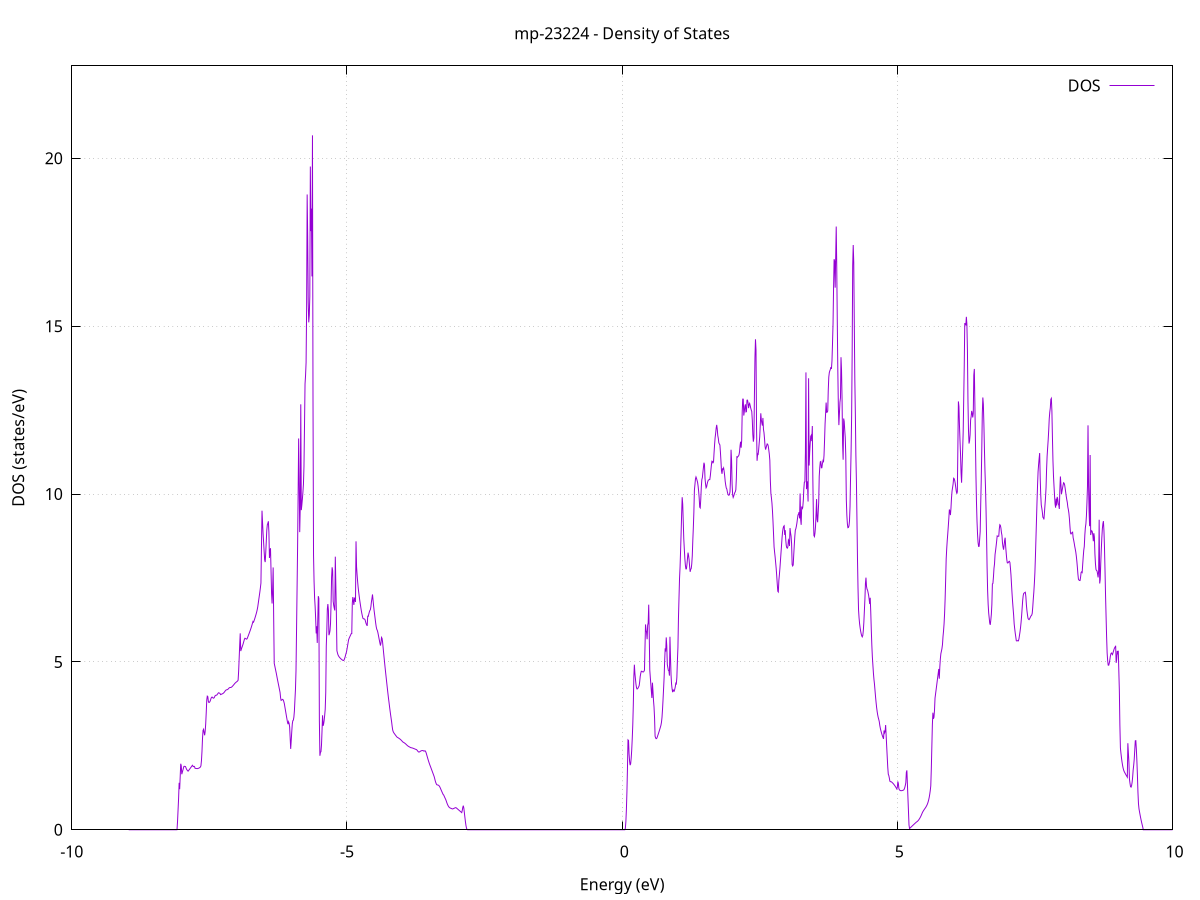 set title 'mp-23224 - Density of States'
set xlabel 'Energy (eV)'
set ylabel 'DOS (states/eV)'
set grid
set xrange [-10:10]
set yrange [0:22.754]
set xzeroaxis lt -1
set terminal png size 800,600
set output 'mp-23224_dos_gnuplot.png'
plot '-' using 1:2 with lines title 'DOS'
-8.966500 0.000000
-8.956800 0.000000
-8.947200 0.000000
-8.937500 0.000000
-8.927900 0.000000
-8.918200 0.000000
-8.908600 0.000000
-8.898900 0.000000
-8.889300 0.000000
-8.879600 0.000000
-8.870000 0.000000
-8.860300 0.000000
-8.850700 0.000000
-8.841000 0.000000
-8.831400 0.000000
-8.821700 0.000000
-8.812100 0.000000
-8.802400 0.000000
-8.792700 0.000000
-8.783100 0.000000
-8.773400 0.000000
-8.763800 0.000000
-8.754100 0.000000
-8.744500 0.000000
-8.734800 0.000000
-8.725200 0.000000
-8.715500 0.000000
-8.705900 0.000000
-8.696200 0.000000
-8.686600 0.000000
-8.676900 0.000000
-8.667300 0.000000
-8.657600 0.000000
-8.648000 0.000000
-8.638300 0.000000
-8.628700 0.000000
-8.619000 0.000000
-8.609400 0.000000
-8.599700 0.000000
-8.590100 0.000000
-8.580400 0.000000
-8.570800 0.000000
-8.561100 0.000000
-8.551500 0.000000
-8.541800 0.000000
-8.532100 0.000000
-8.522500 0.000000
-8.512800 0.000000
-8.503200 0.000000
-8.493500 0.000000
-8.483900 0.000000
-8.474200 0.000000
-8.464600 0.000000
-8.454900 0.000000
-8.445300 0.000000
-8.435600 0.000000
-8.426000 0.000000
-8.416300 0.000000
-8.406700 0.000000
-8.397000 0.000000
-8.387400 0.000000
-8.377700 0.000000
-8.368100 0.000000
-8.358400 0.000000
-8.348800 0.000000
-8.339100 0.000000
-8.329500 0.000000
-8.319800 0.000000
-8.310200 0.000000
-8.300500 0.000000
-8.290800 0.000000
-8.281200 0.000000
-8.271500 0.000000
-8.261900 0.000000
-8.252200 0.000000
-8.242600 0.000000
-8.232900 0.000000
-8.223300 0.000000
-8.213600 0.000000
-8.204000 0.000000
-8.194300 0.000000
-8.184700 0.000000
-8.175000 0.000000
-8.165400 0.000000
-8.155700 0.000000
-8.146100 0.000000
-8.136400 0.000000
-8.126800 0.000000
-8.117100 0.000000
-8.107500 0.000000
-8.097800 0.000000
-8.088200 0.002000
-8.078500 0.251400
-8.068900 0.597400
-8.059200 0.943500
-8.049500 1.398300
-8.039900 1.209300
-8.030200 1.587900
-8.020600 1.966700
-8.010900 1.908800
-8.001300 1.655000
-7.991600 1.714200
-7.982000 1.773400
-7.972300 1.832500
-7.962700 1.888000
-7.953000 1.891200
-7.943400 1.886300
-7.933700 1.881400
-7.924100 1.840600
-7.914400 1.802900
-7.904800 1.778800
-7.895100 1.754700
-7.885500 1.747000
-7.875800 1.768400
-7.866200 1.790100
-7.856500 1.811800
-7.846900 1.833600
-7.837200 1.855300
-7.827600 1.877000
-7.817900 1.898700
-7.808300 1.920400
-7.798600 1.893800
-7.788900 1.881000
-7.779300 1.890700
-7.769600 1.878600
-7.760000 1.830600
-7.750300 1.828300
-7.740700 1.825900
-7.731000 1.823600
-7.721400 1.821400
-7.711700 1.824900
-7.702100 1.829800
-7.692400 1.834600
-7.682800 1.843700
-7.673100 1.855800
-7.663500 1.867800
-7.653800 1.904300
-7.644200 2.055900
-7.634500 2.330900
-7.624900 2.720500
-7.615200 2.959900
-7.605600 2.993600
-7.595900 2.901700
-7.586300 2.814600
-7.576600 2.926400
-7.567000 3.150200
-7.557300 3.486900
-7.547600 3.865100
-7.538000 3.980500
-7.528300 3.965200
-7.518700 3.822100
-7.509000 3.790600
-7.499400 3.796500
-7.489700 3.819500
-7.480100 3.860100
-7.470400 3.911400
-7.460800 3.944200
-7.451100 3.953800
-7.441500 3.941600
-7.431800 3.923300
-7.422200 3.919900
-7.412500 3.934700
-7.402900 3.966600
-7.393200 3.999100
-7.383600 4.006000
-7.373900 4.008100
-7.364300 4.013900
-7.354600 4.036000
-7.345000 4.058100
-7.335300 4.080200
-7.325700 4.078200
-7.316000 4.069200
-7.306400 4.058200
-7.296700 4.025700
-7.287000 4.033000
-7.277400 4.040300
-7.267700 4.047500
-7.258100 4.054900
-7.248400 4.065800
-7.238800 4.079700
-7.229100 4.097200
-7.219500 4.119600
-7.209800 4.141800
-7.200200 4.158500
-7.190500 4.167600
-7.180900 4.171500
-7.171200 4.176700
-7.161600 4.187900
-7.151900 4.205300
-7.142300 4.223000
-7.132600 4.234200
-7.123000 4.238200
-7.113300 4.238400
-7.103700 4.242600
-7.094000 4.253000
-7.084400 4.269000
-7.074700 4.286200
-7.065100 4.304100
-7.055400 4.323200
-7.045700 4.342900
-7.036100 4.362500
-7.026400 4.377900
-7.016800 4.391700
-7.007100 4.404900
-6.997500 4.416600
-6.987800 4.432400
-6.978200 4.453200
-6.968500 4.719500
-6.958900 5.107400
-6.949200 5.496400
-6.939600 5.850900
-6.929900 5.323200
-6.920300 5.373000
-6.910600 5.421700
-6.901000 5.465700
-6.891300 5.513000
-6.881700 5.567000
-6.872000 5.623500
-6.862400 5.680000
-6.852700 5.705500
-6.843100 5.694200
-6.833400 5.685900
-6.823800 5.678200
-6.814100 5.691800
-6.804500 5.732900
-6.794800 5.774100
-6.785100 5.815500
-6.775500 5.858800
-6.765800 5.902300
-6.756200 5.945700
-6.746500 5.992400
-6.736900 6.039900
-6.727200 6.093400
-6.717600 6.148900
-6.707900 6.203400
-6.698300 6.183300
-6.688600 6.224900
-6.679000 6.271100
-6.669300 6.322000
-6.659700 6.374300
-6.650000 6.429400
-6.640400 6.486600
-6.630700 6.557000
-6.621100 6.641000
-6.611400 6.752500
-6.601800 6.864200
-6.592100 6.975900
-6.582500 7.087700
-6.572800 7.212200
-6.563200 7.350300
-6.553500 8.447400
-6.543800 9.504400
-6.534200 9.157000
-6.524500 8.831500
-6.514900 8.570400
-6.505200 8.299500
-6.495600 8.040800
-6.485900 7.973900
-6.476300 8.240400
-6.466600 8.577800
-6.457000 8.919400
-6.447300 9.086800
-6.437700 9.126700
-6.428000 9.188700
-6.418400 8.861900
-6.408700 8.096400
-6.399100 8.283600
-6.389400 8.386900
-6.379800 7.721800
-6.370100 7.041900
-6.360500 6.739000
-6.350800 7.174600
-6.341200 7.814000
-6.331500 6.291100
-6.321900 4.959800
-6.312200 4.883500
-6.302600 4.807200
-6.292900 4.731000
-6.283200 4.654700
-6.273600 4.568800
-6.263900 4.485700
-6.254300 4.406700
-6.244600 4.327700
-6.235000 4.248800
-6.225300 4.169800
-6.215700 4.090900
-6.206000 3.931900
-6.196400 3.854800
-6.186700 3.864800
-6.177100 3.874900
-6.167400 3.885000
-6.157800 3.865400
-6.148100 3.820300
-6.138500 3.759800
-6.128800 3.665800
-6.119200 3.571900
-6.109500 3.478000
-6.099900 3.384100
-6.090200 3.294500
-6.080600 3.205700
-6.070900 3.145600
-6.061300 3.216200
-6.051600 3.169500
-6.041900 3.068900
-6.032300 2.741100
-6.022600 2.409300
-6.013000 2.655900
-6.003300 2.919700
-5.993700 3.150900
-5.984000 3.248200
-5.974400 3.264700
-5.964700 3.353200
-5.955100 3.538000
-5.945400 3.869100
-5.935800 4.183900
-5.926100 4.737400
-5.916500 5.909800
-5.906800 7.162400
-5.897200 8.422200
-5.887500 9.983400
-5.877900 11.655600
-5.868200 10.396000
-5.858600 8.865900
-5.848900 9.628800
-5.839300 12.671500
-5.829600 9.521100
-5.820000 9.671900
-5.810300 9.847900
-5.800700 10.052500
-5.791000 10.290900
-5.781300 10.817600
-5.771700 12.010100
-5.762000 13.278200
-5.752400 13.535500
-5.742700 13.921100
-5.733100 15.546800
-5.723400 18.923100
-5.713800 17.694100
-5.704100 15.705700
-5.694500 15.113100
-5.684800 15.322100
-5.675200 15.886000
-5.665500 19.756600
-5.655900 17.832100
-5.646200 18.503000
-5.636600 16.482900
-5.626900 20.685700
-5.617300 12.845100
-5.607600 8.188100
-5.598000 7.405900
-5.588300 6.917500
-5.578700 6.658100
-5.569000 6.299000
-5.559400 5.848700
-5.549700 6.063700
-5.540000 5.566400
-5.530400 6.252900
-5.520700 6.958300
-5.511100 6.890000
-5.501400 3.250700
-5.491800 2.204700
-5.482100 2.306500
-5.472500 2.325100
-5.462800 2.528500
-5.453200 2.946400
-5.443500 3.410800
-5.433900 3.095600
-5.424200 3.150500
-5.414600 3.255800
-5.404900 3.411500
-5.395300 3.590100
-5.385600 4.088200
-5.376000 5.480700
-5.366300 5.939400
-5.356700 6.580600
-5.347000 6.722700
-5.337400 6.542400
-5.327700 5.796100
-5.318100 5.843400
-5.308400 5.927800
-5.298800 6.146400
-5.289100 6.724300
-5.279400 7.517600
-5.269800 7.818200
-5.260100 7.714700
-5.250500 6.803800
-5.240800 6.681600
-5.231200 6.603700
-5.221500 6.533600
-5.211900 8.135100
-5.202200 7.288800
-5.192600 6.473800
-5.182900 5.334000
-5.173300 5.270800
-5.163600 5.213600
-5.154000 5.181400
-5.144300 5.154800
-5.134700 5.134000
-5.125000 5.116600
-5.115400 5.100400
-5.105700 5.085500
-5.096100 5.071800
-5.086400 5.059400
-5.076800 5.048800
-5.067100 5.041500
-5.057500 5.046600
-5.047800 5.077900
-5.038100 5.123700
-5.028500 5.181900
-5.018800 5.242000
-5.009200 5.295800
-4.999500 5.380900
-4.989900 5.473100
-4.980200 5.565800
-4.970600 5.658900
-4.960900 5.704000
-4.951300 5.739200
-4.941600 5.774000
-4.932000 5.808300
-4.922300 5.842400
-4.912700 5.844100
-4.903000 6.753800
-4.893400 6.931600
-4.883700 6.808800
-4.874100 6.697800
-4.864400 6.915500
-4.854800 6.847400
-4.845100 6.786600
-4.835500 8.592000
-4.825800 7.831200
-4.816200 7.601100
-4.806500 7.397100
-4.796900 7.222800
-4.787200 7.081800
-4.777500 6.955000
-4.767900 6.835800
-4.758200 6.727100
-4.748600 6.623000
-4.738900 6.523100
-4.729300 6.438600
-4.719600 6.364600
-4.710000 6.299100
-4.700300 6.284000
-4.690700 6.284400
-4.681000 6.276300
-4.671400 6.256300
-4.661700 6.194500
-4.652100 6.139900
-4.642400 6.104900
-4.632800 6.073800
-4.623100 6.360700
-4.613500 6.355800
-4.603800 6.422800
-4.594200 6.485100
-4.584500 6.530000
-4.574900 6.557400
-4.565200 6.647000
-4.555600 6.788500
-4.545900 6.894100
-4.536200 7.009500
-4.526600 6.848800
-4.516900 6.683800
-4.507300 6.535100
-4.497600 6.414900
-4.488000 6.285200
-4.478300 6.156400
-4.468700 6.048300
-4.459000 5.974600
-4.449400 5.940900
-4.439700 5.885200
-4.430100 5.806200
-4.420400 5.722100
-4.410800 5.639300
-4.401100 5.560800
-4.391500 5.487200
-4.381800 5.568900
-4.372200 5.729400
-4.362500 5.700400
-4.352900 5.592200
-4.343200 5.425700
-4.333600 5.263000
-4.323900 5.103200
-4.314300 4.946000
-4.304600 4.791300
-4.295000 4.644800
-4.285300 4.498200
-4.275600 4.352600
-4.266000 4.209200
-4.256300 4.068300
-4.246700 3.932100
-4.237000 3.807600
-4.227400 3.679600
-4.217700 3.555400
-4.208100 3.436700
-4.198400 3.323700
-4.188800 3.216100
-4.179100 3.084000
-4.169500 2.972800
-4.159800 2.923000
-4.150200 2.891800
-4.140500 2.869000
-4.130900 2.846900
-4.121200 2.825300
-4.111600 2.804100
-4.101900 2.783200
-4.092300 2.763500
-4.082600 2.750800
-4.073000 2.743600
-4.063300 2.732400
-4.053700 2.722400
-4.044000 2.711100
-4.034300 2.698500
-4.024700 2.684600
-4.015000 2.669400
-4.005400 2.652900
-3.995700 2.635300
-3.986100 2.617700
-3.976400 2.606900
-3.966800 2.598100
-3.957100 2.588000
-3.947500 2.576400
-3.937800 2.563500
-3.928200 2.549100
-3.918500 2.533500
-3.908900 2.518200
-3.899200 2.504400
-3.889600 2.492300
-3.879900 2.481800
-3.870300 2.472900
-3.860600 2.464900
-3.851000 2.455400
-3.841300 2.446300
-3.831700 2.443600
-3.822000 2.440200
-3.812400 2.436000
-3.802700 2.430900
-3.793100 2.425000
-3.783400 2.418200
-3.773700 2.411800
-3.764100 2.405000
-3.754400 2.398600
-3.744800 2.392700
-3.735100 2.386800
-3.725500 2.368400
-3.715800 2.347200
-3.706200 2.327500
-3.696500 2.315100
-3.686900 2.316200
-3.677200 2.324800
-3.667600 2.337100
-3.657900 2.346800
-3.648300 2.353700
-3.638600 2.358100
-3.629000 2.359700
-3.619300 2.358500
-3.609700 2.352900
-3.600000 2.340100
-3.590400 2.350000
-3.580700 2.352300
-3.571100 2.333100
-3.561400 2.292200
-3.551800 2.237300
-3.542100 2.181900
-3.532400 2.126200
-3.522800 2.072900
-3.513100 2.022600
-3.503500 1.974900
-3.493800 1.930400
-3.484200 1.888700
-3.474500 1.846300
-3.464900 1.803800
-3.455200 1.761100
-3.445600 1.718300
-3.435900 1.675400
-3.426300 1.632300
-3.416600 1.589000
-3.407000 1.531700
-3.397300 1.465600
-3.387700 1.412000
-3.378000 1.371200
-3.368400 1.343000
-3.358700 1.336500
-3.349100 1.333600
-3.339400 1.328300
-3.329800 1.316400
-3.320100 1.296300
-3.310500 1.267900
-3.300800 1.231700
-3.291200 1.194100
-3.281500 1.157200
-3.271800 1.121100
-3.262200 1.085700
-3.252500 1.051100
-3.242900 1.036000
-3.233200 1.000000
-3.223600 0.964800
-3.213900 0.930300
-3.204300 0.896600
-3.194600 0.851400
-3.185000 0.803900
-3.175300 0.762800
-3.165700 0.727900
-3.156000 0.699200
-3.146400 0.676800
-3.136700 0.660700
-3.127100 0.650800
-3.117400 0.643900
-3.107800 0.636900
-3.098100 0.630000
-3.088500 0.623000
-3.078800 0.620500
-3.069200 0.627300
-3.059500 0.635100
-3.049900 0.642700
-3.040200 0.650100
-3.030500 0.657300
-3.020900 0.658500
-3.011200 0.648600
-3.001600 0.634900
-2.991900 0.621100
-2.982300 0.607300
-2.972600 0.593600
-2.963000 0.579800
-2.953300 0.566100
-2.943700 0.552300
-2.934000 0.538600
-2.924400 0.524800
-2.914700 0.511100
-2.905100 0.575900
-2.895400 0.669000
-2.885800 0.717600
-2.876100 0.640300
-2.866500 0.500000
-2.856800 0.364500
-2.847200 0.233800
-2.837500 0.123500
-2.827900 0.048100
-2.818200 0.007600
-2.808600 0.000000
-2.798900 0.000000
-2.789300 0.000000
-2.779600 0.000000
-2.769900 0.000000
-2.760300 0.000000
-2.750600 0.000000
-2.741000 0.000000
-2.731300 0.000000
-2.721700 0.000000
-2.712000 0.000000
-2.702400 0.000000
-2.692700 0.000000
-2.683100 0.000000
-2.673400 0.000000
-2.663800 0.000000
-2.654100 0.000000
-2.644500 0.000000
-2.634800 0.000000
-2.625200 0.000000
-2.615500 0.000000
-2.605900 0.000000
-2.596200 0.000000
-2.586600 0.000000
-2.576900 0.000000
-2.567300 0.000000
-2.557600 0.000000
-2.548000 0.000000
-2.538300 0.000000
-2.528600 0.000000
-2.519000 0.000000
-2.509300 0.000000
-2.499700 0.000000
-2.490000 0.000000
-2.480400 0.000000
-2.470700 0.000000
-2.461100 0.000000
-2.451400 0.000000
-2.441800 0.000000
-2.432100 0.000000
-2.422500 0.000000
-2.412800 0.000000
-2.403200 0.000000
-2.393500 0.000000
-2.383900 0.000000
-2.374200 0.000000
-2.364600 0.000000
-2.354900 0.000000
-2.345300 0.000000
-2.335600 0.000000
-2.326000 0.000000
-2.316300 0.000000
-2.306700 0.000000
-2.297000 0.000000
-2.287400 0.000000
-2.277700 0.000000
-2.268000 0.000000
-2.258400 0.000000
-2.248700 0.000000
-2.239100 0.000000
-2.229400 0.000000
-2.219800 0.000000
-2.210100 0.000000
-2.200500 0.000000
-2.190800 0.000000
-2.181200 0.000000
-2.171500 0.000000
-2.161900 0.000000
-2.152200 0.000000
-2.142600 0.000000
-2.132900 0.000000
-2.123300 0.000000
-2.113600 0.000000
-2.104000 0.000000
-2.094300 0.000000
-2.084700 0.000000
-2.075000 0.000000
-2.065400 0.000000
-2.055700 0.000000
-2.046100 0.000000
-2.036400 0.000000
-2.026700 0.000000
-2.017100 0.000000
-2.007400 0.000000
-1.997800 0.000000
-1.988100 0.000000
-1.978500 0.000000
-1.968800 0.000000
-1.959200 0.000000
-1.949500 0.000000
-1.939900 0.000000
-1.930200 0.000000
-1.920600 0.000000
-1.910900 0.000000
-1.901300 0.000000
-1.891600 0.000000
-1.882000 0.000000
-1.872300 0.000000
-1.862700 0.000000
-1.853000 0.000000
-1.843400 0.000000
-1.833700 0.000000
-1.824100 0.000000
-1.814400 0.000000
-1.804800 0.000000
-1.795100 0.000000
-1.785500 0.000000
-1.775800 0.000000
-1.766100 0.000000
-1.756500 0.000000
-1.746800 0.000000
-1.737200 0.000000
-1.727500 0.000000
-1.717900 0.000000
-1.708200 0.000000
-1.698600 0.000000
-1.688900 0.000000
-1.679300 0.000000
-1.669600 0.000000
-1.660000 0.000000
-1.650300 0.000000
-1.640700 0.000000
-1.631000 0.000000
-1.621400 0.000000
-1.611700 0.000000
-1.602100 0.000000
-1.592400 0.000000
-1.582800 0.000000
-1.573100 0.000000
-1.563500 0.000000
-1.553800 0.000000
-1.544200 0.000000
-1.534500 0.000000
-1.524800 0.000000
-1.515200 0.000000
-1.505500 0.000000
-1.495900 0.000000
-1.486200 0.000000
-1.476600 0.000000
-1.466900 0.000000
-1.457300 0.000000
-1.447600 0.000000
-1.438000 0.000000
-1.428300 0.000000
-1.418700 0.000000
-1.409000 0.000000
-1.399400 0.000000
-1.389700 0.000000
-1.380100 0.000000
-1.370400 0.000000
-1.360800 0.000000
-1.351100 0.000000
-1.341500 0.000000
-1.331800 0.000000
-1.322200 0.000000
-1.312500 0.000000
-1.302900 0.000000
-1.293200 0.000000
-1.283500 0.000000
-1.273900 0.000000
-1.264200 0.000000
-1.254600 0.000000
-1.244900 0.000000
-1.235300 0.000000
-1.225600 0.000000
-1.216000 0.000000
-1.206300 0.000000
-1.196700 0.000000
-1.187000 0.000000
-1.177400 0.000000
-1.167700 0.000000
-1.158100 0.000000
-1.148400 0.000000
-1.138800 0.000000
-1.129100 0.000000
-1.119500 0.000000
-1.109800 0.000000
-1.100200 0.000000
-1.090500 0.000000
-1.080900 0.000000
-1.071200 0.000000
-1.061600 0.000000
-1.051900 0.000000
-1.042300 0.000000
-1.032600 0.000000
-1.022900 0.000000
-1.013300 0.000000
-1.003600 0.000000
-0.994000 0.000000
-0.984300 0.000000
-0.974700 0.000000
-0.965000 0.000000
-0.955400 0.000000
-0.945700 0.000000
-0.936100 0.000000
-0.926400 0.000000
-0.916800 0.000000
-0.907100 0.000000
-0.897500 0.000000
-0.887800 0.000000
-0.878200 0.000000
-0.868500 0.000000
-0.858900 0.000000
-0.849200 0.000000
-0.839600 0.000000
-0.829900 0.000000
-0.820300 0.000000
-0.810600 0.000000
-0.801000 0.000000
-0.791300 0.000000
-0.781600 0.000000
-0.772000 0.000000
-0.762300 0.000000
-0.752700 0.000000
-0.743000 0.000000
-0.733400 0.000000
-0.723700 0.000000
-0.714100 0.000000
-0.704400 0.000000
-0.694800 0.000000
-0.685100 0.000000
-0.675500 0.000000
-0.665800 0.000000
-0.656200 0.000000
-0.646500 0.000000
-0.636900 0.000000
-0.627200 0.000000
-0.617600 0.000000
-0.607900 0.000000
-0.598300 0.000000
-0.588600 0.000000
-0.579000 0.000000
-0.569300 0.000000
-0.559700 0.000000
-0.550000 0.000000
-0.540400 0.000000
-0.530700 0.000000
-0.521000 0.000000
-0.511400 0.000000
-0.501700 0.000000
-0.492100 0.000000
-0.482400 0.000000
-0.472800 0.000000
-0.463100 0.000000
-0.453500 0.000000
-0.443800 0.000000
-0.434200 0.000000
-0.424500 0.000000
-0.414900 0.000000
-0.405200 0.000000
-0.395600 0.000000
-0.385900 0.000000
-0.376300 0.000000
-0.366600 0.000000
-0.357000 0.000000
-0.347300 0.000000
-0.337700 0.000000
-0.328000 0.000000
-0.318400 0.000000
-0.308700 0.000000
-0.299100 0.000000
-0.289400 0.000000
-0.279700 0.000000
-0.270100 0.000000
-0.260400 0.000000
-0.250800 0.000000
-0.241100 0.000000
-0.231500 0.000000
-0.221800 0.000000
-0.212200 0.000000
-0.202500 0.000000
-0.192900 0.000000
-0.183200 0.000000
-0.173600 0.000000
-0.163900 0.000000
-0.154300 0.000000
-0.144600 0.000000
-0.135000 0.000000
-0.125300 0.000000
-0.115700 0.000000
-0.106000 0.000000
-0.096400 0.000000
-0.086700 0.000000
-0.077100 0.000000
-0.067400 0.000000
-0.057800 0.000000
-0.048100 0.000000
-0.038500 0.000000
-0.028800 0.000000
-0.019100 0.000000
-0.009500 0.000000
0.000200 0.000000
0.009800 0.000000
0.019500 0.000000
0.029100 0.000000
0.038800 0.000000
0.048400 0.000000
0.058100 0.042700
0.067700 0.242700
0.077400 0.606300
0.087000 1.133800
0.096700 1.834100
0.106300 2.676600
0.116000 2.659600
0.125600 2.261400
0.135300 2.042000
0.144900 1.925200
0.154600 1.964500
0.164200 2.129000
0.173900 2.377900
0.183500 2.710100
0.193200 3.125600
0.202800 3.716800
0.212500 4.553300
0.222200 4.917800
0.231800 4.661300
0.241500 4.495400
0.251100 4.337500
0.260800 4.230100
0.270400 4.194200
0.280100 4.198500
0.289700 4.226000
0.299400 4.257300
0.309000 4.291400
0.318700 4.409500
0.328300 4.565900
0.338000 4.656100
0.347600 4.722100
0.357300 4.720400
0.366900 4.711100
0.376600 4.700000
0.386200 4.699900
0.395900 4.718600
0.405500 4.753000
0.415200 5.451900
0.424800 6.116900
0.434500 5.945000
0.444100 5.877300
0.453800 5.675500
0.463400 6.089600
0.473100 6.164000
0.482800 6.705700
0.492400 5.841100
0.502100 4.759400
0.511700 4.541800
0.521400 4.330200
0.531000 4.124700
0.540700 3.925300
0.550300 4.382000
0.560000 4.137400
0.569600 3.852500
0.579300 3.655500
0.588900 3.336700
0.598600 2.788100
0.608200 2.736000
0.617900 2.712800
0.627500 2.720000
0.637200 2.756900
0.646800 2.804000
0.656500 2.851800
0.666100 2.900700
0.675800 2.951200
0.685400 3.003300
0.695100 3.057100
0.704700 3.112100
0.714400 3.200900
0.724100 3.347500
0.733700 3.586100
0.743400 3.884700
0.753000 4.206700
0.762700 4.540900
0.772300 5.019500
0.782000 5.403300
0.791600 5.307800
0.801300 5.730000
0.810900 5.473800
0.820600 4.922100
0.830200 4.833900
0.839900 4.747800
0.849500 4.743100
0.859200 4.591400
0.868800 5.749500
0.878500 5.145300
0.888100 4.621200
0.897800 4.340200
0.907400 4.199000
0.917100 4.098400
0.926700 4.177600
0.936400 4.131700
0.946000 4.126800
0.955700 4.185200
0.965300 4.256300
0.975000 4.365000
0.984700 4.347400
0.994300 4.542700
1.004000 5.027700
1.013600 5.430500
1.023300 6.308500
1.032900 6.898000
1.042600 7.478400
1.052200 7.818900
1.061900 8.311100
1.071500 8.840400
1.081200 9.416200
1.090800 9.905200
1.100500 9.699400
1.110100 9.200900
1.119800 8.671400
1.129400 8.367600
1.139100 8.085800
1.148700 7.882600
1.158400 7.770900
1.168000 7.771700
1.177700 7.908800
1.187300 8.084800
1.197000 8.255200
1.206600 8.170500
1.216300 8.050000
1.226000 7.843900
1.235600 7.683500
1.245300 7.756500
1.254900 7.779700
1.264600 7.913600
1.274200 8.159000
1.283900 8.615800
1.293500 8.997100
1.303200 9.458300
1.312800 10.113500
1.322500 10.279400
1.332100 10.448300
1.341800 10.509200
1.351400 10.466900
1.361100 10.407100
1.370700 10.350100
1.380400 10.234900
1.390000 10.083900
1.399700 9.887500
1.409300 9.610900
1.419000 9.588400
1.428600 9.845800
1.438300 10.205900
1.447900 10.429200
1.457600 10.487900
1.467200 10.647800
1.476900 10.789400
1.486600 10.933700
1.496200 10.872700
1.505900 10.459200
1.515500 10.301900
1.525200 10.186600
1.534800 10.216000
1.544500 10.298500
1.554100 10.362800
1.563800 10.408000
1.573400 10.422500
1.583100 10.432300
1.592700 10.432200
1.602400 10.545200
1.612000 10.705500
1.621700 10.864200
1.631300 10.979700
1.641000 10.969100
1.650600 10.930900
1.660300 10.955400
1.669900 11.226800
1.679600 11.470600
1.689200 11.676900
1.698900 11.806000
1.708500 11.963300
1.718200 12.060600
1.727900 11.937700
1.737500 11.746100
1.747200 11.658600
1.756800 11.528200
1.766500 11.490400
1.776100 11.464500
1.785800 11.244900
1.795400 10.981000
1.805100 10.693900
1.814700 10.602400
1.824400 10.750300
1.834000 10.739600
1.843700 10.778400
1.853300 10.675900
1.863000 10.546900
1.872600 10.375500
1.882300 10.265800
1.891900 10.180900
1.901600 10.152800
1.911200 10.067400
1.920900 10.003300
1.930500 9.968900
1.940200 9.964500
1.949800 9.988900
1.959500 10.065800
1.969100 10.445500
1.978800 11.319400
1.988500 10.994800
1.998100 10.288300
2.007800 9.976900
2.017400 9.899800
2.027100 9.939000
2.036700 9.992900
2.046400 10.041300
2.056000 10.069200
2.065700 10.126700
2.075300 10.470800
2.085000 11.107200
2.094600 11.095800
2.104300 11.124100
2.113900 11.130900
2.123600 11.170100
2.133200 11.260100
2.142900 11.445300
2.152500 11.559000
2.162200 11.381600
2.171800 11.589700
2.181500 12.435600
2.191100 12.828200
2.200800 12.827200
2.210400 12.339000
2.220100 12.458700
2.229800 12.610500
2.239400 12.672200
2.249100 12.445700
2.258700 12.452600
2.268400 12.795400
2.278000 12.798100
2.287700 12.719100
2.297300 12.558300
2.307000 12.670600
2.316600 12.701900
2.326300 12.638100
2.335900 12.565300
2.345600 12.503600
2.355200 12.461100
2.364900 12.200300
2.374500 11.770300
2.384200 11.560500
2.393800 11.672400
2.403500 12.931800
2.413100 14.064700
2.422800 14.610600
2.432400 14.284400
2.442100 11.956400
2.451700 10.990900
2.461400 11.197200
2.471000 11.182900
2.480700 11.326700
2.490400 11.525500
2.500000 11.708100
2.509700 12.059200
2.519300 12.405900
2.529000 12.207700
2.538600 12.113800
2.548300 12.039300
2.557900 12.266000
2.567600 11.928800
2.577200 11.830000
2.586900 11.647800
2.596500 11.424300
2.606200 11.324300
2.615800 11.379900
2.625500 11.444100
2.635100 11.494000
2.644800 11.481000
2.654400 11.432700
2.664100 11.319000
2.673700 11.193900
2.683400 11.004400
2.693000 10.391400
2.702700 10.017700
2.712300 9.890100
2.722000 9.728900
2.731700 9.492300
2.741300 9.173400
2.751000 8.800900
2.760600 8.425500
2.770300 8.268400
2.779900 8.122300
2.789600 7.949800
2.799200 7.779400
2.808900 7.560400
2.818500 7.321600
2.828200 7.104200
2.837800 7.083900
2.847500 7.424300
2.857100 7.596200
2.866800 7.791600
2.876400 8.013000
2.886100 8.243600
2.895700 8.463700
2.905400 8.694000
2.915000 8.872700
2.924700 8.980700
2.934300 9.036500
2.944000 9.055100
2.953600 8.783800
2.963300 8.925000
2.972900 8.633600
2.982600 8.461100
2.992300 8.399600
3.001900 8.388400
3.011600 8.429600
3.021200 8.636100
3.030900 8.606200
3.040500 8.454100
3.050200 8.986800
3.059800 8.845200
3.069500 8.745600
3.079100 8.516400
3.088800 7.900900
3.098400 7.858800
3.108100 7.887300
3.117700 8.188800
3.127400 8.471200
3.137000 8.727600
3.146700 8.923600
3.156300 8.967300
3.166000 9.042400
3.175600 9.137200
3.185300 9.263100
3.194900 9.376500
3.204600 9.399700
3.214200 9.461500
3.223900 9.274400
3.233600 10.017800
3.243200 9.247700
3.252900 9.083600
3.262500 9.627900
3.272200 9.547100
3.281800 9.604100
3.291500 9.801600
3.301100 10.150400
3.310800 10.354500
3.320400 10.363600
3.330100 11.223600
3.339700 13.622800
3.349400 10.146100
3.359000 10.381000
3.368700 10.277900
3.378300 9.776800
3.388000 13.448100
3.397600 10.850100
3.407300 11.239500
3.416900 11.507600
3.426600 11.720800
3.436200 11.750900
3.445900 11.576500
3.455500 12.026600
3.465200 10.435200
3.474800 9.312900
3.484500 8.764900
3.494200 8.733500
3.503800 8.840800
3.513500 9.039100
3.523100 9.393300
3.532800 9.850400
3.542400 9.243400
3.552100 9.160400
3.561700 9.435700
3.571400 9.748100
3.581000 10.526200
3.590700 10.791300
3.600300 10.959700
3.610000 10.970900
3.619600 10.781700
3.629300 10.783300
3.638900 10.906200
3.648600 10.987100
3.658200 10.946200
3.667900 11.146200
3.677500 11.578500
3.687200 12.089400
3.696800 12.394600
3.706500 12.725400
3.716100 12.434800
3.725800 12.438800
3.735500 12.472900
3.745100 13.090700
3.754800 13.486800
3.764400 13.619800
3.774100 13.672600
3.783700 13.714000
3.793400 13.781500
3.803000 13.728200
3.812700 13.967100
3.822300 14.477900
3.832000 15.077900
3.841600 16.137900
3.851300 16.995400
3.860900 16.933400
3.870600 16.148400
3.880200 17.063000
3.889900 17.967500
3.899500 16.761000
3.909200 15.127100
3.918800 13.690400
3.928500 12.605100
3.938100 12.052800
3.947800 12.401500
3.957400 12.735000
3.967100 12.865000
3.976700 14.075900
3.986400 13.681100
3.996100 12.810300
4.005700 11.492900
4.015400 11.022400
4.025000 12.250200
4.034700 12.167100
4.044300 11.912200
4.054000 11.682400
4.063600 11.130500
4.073300 9.830900
4.082900 9.371000
4.092600 9.113500
4.102200 8.997600
4.111900 9.005000
4.121500 9.053200
4.131200 9.203800
4.140800 9.630800
4.150500 10.509400
4.160100 11.283300
4.169800 12.337000
4.179400 14.166200
4.189100 16.811600
4.198700 17.417400
4.208400 16.901400
4.218000 15.114600
4.227700 13.417700
4.237400 12.391700
4.247000 11.163800
4.256700 10.379300
4.266300 9.270300
4.276000 8.085000
4.285600 7.212000
4.295300 6.554300
4.304900 6.309300
4.314600 6.135700
4.324200 6.015300
4.333900 5.915700
4.343500 5.835900
4.353200 5.775800
4.362800 5.746500
4.372500 5.788300
4.382100 5.931100
4.391800 6.175900
4.401400 6.522400
4.411100 6.871900
4.420700 7.334600
4.430400 7.510100
4.440000 7.250200
4.449700 7.166300
4.459300 7.137500
4.469000 7.064400
4.478600 6.984400
4.488300 6.866000
4.498000 6.723900
4.507600 6.910600
4.517300 6.489600
4.526900 5.963800
4.536600 5.506100
4.546200 5.155400
4.555900 4.909700
4.565500 4.669900
4.575200 4.482700
4.584800 4.339600
4.594500 4.151800
4.604100 3.965500
4.613800 3.796300
4.623400 3.648500
4.633100 3.526500
4.642700 3.426800
4.652400 3.348100
4.662000 3.290500
4.671700 3.224700
4.681300 3.110600
4.691000 3.024900
4.700600 2.958300
4.710300 2.897800
4.719900 2.843500
4.729600 2.795300
4.739300 2.751400
4.748900 2.707800
4.758600 2.956900
4.768200 2.886200
4.777900 2.926600
4.787500 3.119300
4.797200 2.801600
4.806800 2.486600
4.816500 2.174200
4.826100 1.864500
4.835800 1.655100
4.845400 1.615900
4.855100 1.538400
4.864700 1.447800
4.874400 1.431800
4.884000 1.433100
4.893700 1.425900
4.903300 1.412400
4.913000 1.397200
4.922600 1.380300
4.932300 1.361900
4.941900 1.341800
4.951600 1.320100
4.961200 1.296800
4.970900 1.271900
4.980500 1.245400
4.990200 1.217500
4.999900 1.262000
5.009500 1.438000
5.019200 1.374600
5.028800 1.221200
5.038500 1.188900
5.048100 1.175200
5.057800 1.166900
5.067400 1.163800
5.077100 1.165300
5.086700 1.168400
5.096400 1.172600
5.106000 1.178100
5.115700 1.186500
5.125300 1.211000
5.135000 1.254700
5.144600 1.317800
5.154300 1.400000
5.163900 1.708600
5.173600 1.769200
5.183200 1.364500
5.192900 0.959100
5.202500 0.552700
5.212200 0.145600
5.221800 0.037400
5.231500 0.052000
5.241200 0.067300
5.250800 0.082600
5.260500 0.097800
5.270100 0.112900
5.279800 0.127900
5.289400 0.142900
5.299100 0.157700
5.308700 0.172500
5.318400 0.187200
5.328000 0.201800
5.337700 0.216300
5.347300 0.230100
5.357000 0.240400
5.366600 0.253700
5.376300 0.269900
5.385900 0.288900
5.395600 0.310900
5.405200 0.335800
5.414900 0.363600
5.424500 0.394200
5.434200 0.427800
5.443800 0.464300
5.453500 0.503700
5.463100 0.535500
5.472800 0.561900
5.482500 0.587000
5.492100 0.610800
5.501800 0.633300
5.511400 0.656000
5.521100 0.681600
5.530700 0.710300
5.540400 0.742000
5.550000 0.780600
5.559700 0.829500
5.569300 0.888600
5.579000 0.961700
5.588600 1.053400
5.598300 1.164700
5.607900 1.308800
5.617600 1.814700
5.627200 2.469000
5.636900 3.133100
5.646500 3.487000
5.656200 3.304200
5.665800 3.352100
5.675500 3.558500
5.685100 3.921300
5.694800 4.043300
5.704400 4.166300
5.714100 4.290100
5.723700 4.416200
5.733400 4.541000
5.743100 4.664000
5.752700 4.789500
5.762400 4.499600
5.772000 4.842300
5.781700 5.091600
5.791300 5.245300
5.801000 5.317300
5.810600 5.394100
5.820300 5.513800
5.829900 5.752100
5.839600 5.917400
5.849200 6.130200
5.858900 6.440800
5.868500 6.869000
5.878200 7.440600
5.887800 8.065800
5.897500 8.375900
5.907100 8.617500
5.916800 8.821600
5.926400 9.046300
5.936100 9.279100
5.945700 9.539300
5.955400 9.487800
5.965000 9.373800
5.974700 9.579500
5.984400 9.881700
5.994000 10.085200
6.003700 10.190000
6.013300 10.295600
6.023000 10.471800
6.032600 10.458300
6.042300 10.405900
6.051900 10.322400
6.061600 10.200400
6.071200 10.085900
6.080900 10.009800
6.090500 10.065200
6.100200 11.396900
6.109800 12.759100
6.119500 12.607600
6.129100 12.043500
6.138800 11.597600
6.148400 11.189800
6.158100 10.633500
6.167700 10.337100
6.177400 10.848900
6.187000 11.300200
6.196700 11.840900
6.206300 12.829600
6.216000 13.810200
6.225600 15.092000
6.235300 15.049600
6.245000 15.037000
6.254600 15.278100
6.264300 15.050300
6.273900 14.282000
6.283600 12.775600
6.293200 11.896000
6.302900 11.504700
6.312500 11.580700
6.322200 11.763900
6.331800 12.206400
6.341500 12.310600
6.351100 12.476400
6.360800 12.408800
6.370400 12.281400
6.380100 12.404300
6.389700 13.539800
6.399400 13.726800
6.409000 12.703900
6.418700 11.645800
6.428300 10.581000
6.438000 9.774100
6.447600 9.204100
6.457300 8.818700
6.466900 8.561700
6.476600 8.440800
6.486300 8.443100
6.495900 8.648900
6.505600 8.879700
6.515200 9.695300
6.524900 10.404400
6.534500 11.321400
6.544200 12.396400
6.553800 12.876600
6.563500 12.674900
6.573100 12.075300
6.582800 11.335700
6.592400 10.700800
6.602100 10.201600
6.611700 9.554400
6.621400 8.750200
6.631000 7.828100
6.640700 7.124400
6.650300 6.717700
6.660000 6.459600
6.669600 6.307700
6.679300 6.155600
6.688900 6.104100
6.698600 6.247400
6.708200 6.412800
6.717900 6.711000
6.727500 7.322900
6.737200 7.339200
6.746900 7.538200
6.756500 7.787800
6.766200 7.922100
6.775800 8.199600
6.785500 8.318700
6.795100 8.452100
6.804800 8.595100
6.814400 8.752200
6.824100 8.741000
6.833700 8.743900
6.843400 8.744000
6.853000 8.961700
6.862700 9.086400
6.872300 9.067900
6.882000 8.990200
6.891600 8.854500
6.901300 8.769000
6.910900 8.542300
6.920600 8.426900
6.930200 8.343100
6.939900 8.460600
6.949500 8.617900
6.959200 8.699900
6.968800 8.434300
6.978500 8.239900
6.988200 8.057700
6.997800 7.954600
7.007500 7.945700
7.017100 7.962700
7.026800 7.989400
7.036400 7.997400
7.046100 7.960200
7.055700 7.789400
7.065400 7.583100
7.075000 7.299400
7.084700 7.029400
7.094300 6.794900
7.104000 6.586000
7.113600 6.390800
7.123300 6.131500
7.132900 5.989300
7.142600 5.857000
7.152200 5.748400
7.161900 5.633300
7.171500 5.623100
7.181200 5.627300
7.190800 5.638200
7.200500 5.628700
7.210100 5.689100
7.219800 5.793200
7.229400 5.897500
7.239100 6.026800
7.248800 6.181800
7.258400 6.373700
7.268100 6.604400
7.277700 6.831900
7.287400 6.977400
7.297000 7.042300
7.306700 7.052900
7.316300 7.067300
7.326000 7.075800
7.335600 6.947100
7.345300 6.700500
7.354900 6.531200
7.364600 6.406300
7.374200 6.299500
7.383900 6.272200
7.393500 6.259000
7.403200 6.282400
7.412800 6.315500
7.422500 6.351300
7.432100 6.377100
7.441800 6.393100
7.451400 6.447300
7.461100 6.638500
7.470700 6.875800
7.480400 7.081200
7.490100 7.341100
7.499700 7.658700
7.509400 8.145700
7.519000 8.680200
7.528700 9.232700
7.538300 9.775400
7.548000 10.262900
7.557600 10.665600
7.567300 10.881600
7.576900 11.066200
7.586600 11.221300
7.596200 10.480800
7.605900 9.972100
7.615500 9.673200
7.625200 9.578800
7.634800 9.468700
7.644500 9.310300
7.654100 9.290400
7.663800 9.244100
7.673400 9.450000
7.683100 9.674900
7.692700 9.894000
7.702400 10.192700
7.712000 10.733000
7.721700 11.126400
7.731300 11.372700
7.741000 11.609300
7.750700 11.896700
7.760300 12.240500
7.770000 12.436700
7.779600 12.564100
7.789300 12.822200
7.798900 12.850200
7.808600 12.481500
7.818200 11.700000
7.827900 10.995500
7.837500 10.539300
7.847200 10.232400
7.856800 9.950300
7.866500 9.700500
7.876100 9.593900
7.885800 9.863800
7.895400 9.659000
7.905100 9.915200
7.914700 9.853400
7.924400 9.715300
7.934000 9.669900
7.943700 9.556400
7.953300 10.136400
7.963000 10.523100
7.972600 10.291900
7.982300 10.002700
7.992000 10.085500
8.001600 10.174600
8.011300 10.262700
8.020900 10.336900
8.030600 10.323300
8.040200 10.273300
8.049900 10.167800
8.059500 10.052100
8.069200 9.933400
8.078800 9.835100
8.088500 9.751500
8.098100 9.614800
8.107800 9.536900
8.117400 9.429900
8.127100 9.263400
8.136700 9.033700
8.146400 8.838200
8.156000 8.811800
8.165700 8.835400
8.175300 8.854300
8.185000 8.865100
8.194600 8.699400
8.204300 8.625700
8.213900 8.540000
8.223600 8.441400
8.233200 8.359000
8.242900 8.270500
8.252600 8.147800
8.262200 7.997300
8.271900 7.811500
8.281500 7.609500
8.291200 7.461400
8.300800 7.437500
8.310500 7.425200
8.320100 7.423700
8.329800 7.522500
8.339400 7.664200
8.349100 7.684400
8.358700 7.664700
8.368400 7.906900
8.378000 8.130700
8.387700 8.327300
8.397300 8.441000
8.407000 8.776900
8.416600 8.998400
8.426300 9.110800
8.435900 9.346700
8.445600 9.743400
8.455200 10.230800
8.464900 12.046600
8.474500 10.261500
8.484200 9.485200
8.493900 9.042500
8.503500 11.163000
8.513200 8.779600
8.522800 8.873800
8.532500 8.907000
8.542100 8.879700
8.551800 8.775900
8.561400 8.595700
8.571100 8.833800
8.580700 8.718100
8.590400 8.220100
8.600000 7.927000
8.609700 7.754600
8.619300 7.720100
8.629000 7.710200
8.638600 7.620300
8.648300 7.516500
8.657900 7.710300
8.667600 9.234300
8.677200 7.336400
8.686900 7.458600
8.696500 7.936800
8.706200 8.344000
8.715800 8.696200
8.725500 8.967600
8.735100 9.115400
8.744800 9.193800
8.754500 8.903500
8.764100 8.412900
8.773800 7.726800
8.783400 6.986400
8.793100 6.357700
8.802700 5.750600
8.812400 5.267000
8.822000 5.032700
8.831700 4.904700
8.841300 4.901500
8.851000 4.963700
8.860600 5.051200
8.870300 5.164800
8.879900 5.240000
8.889600 5.265000
8.899200 5.242000
8.908900 5.217000
8.918500 5.268700
8.928200 5.324100
8.937800 5.375400
8.947500 5.419100
8.957100 5.441000
8.966800 5.481400
8.976400 4.971900
8.986100 5.072500
8.995800 5.328000
9.005400 5.224100
9.015100 5.333000
9.024700 4.733400
9.034400 4.141600
9.044000 3.116800
9.053700 2.436000
9.063300 2.279300
9.073000 2.141700
9.082600 2.023100
9.092300 1.923600
9.101900 1.843000
9.111600 1.781500
9.121200 1.739000
9.130900 1.708100
9.140500 1.678100
9.150200 1.648900
9.159800 1.620600
9.169500 1.593100
9.179100 1.566500
9.188800 2.578500
9.198400 2.287800
9.208100 2.017600
9.217700 1.510700
9.227400 1.386900
9.237000 1.287600
9.246700 1.270700
9.256400 1.311700
9.266000 1.410400
9.275700 1.567000
9.285300 1.781400
9.295000 1.922000
9.304600 2.102000
9.314300 2.372900
9.323900 2.650300
9.333600 2.654300
9.343200 2.396500
9.352900 2.054700
9.362500 1.629100
9.372200 1.120600
9.381800 0.777500
9.391500 0.623600
9.401100 0.531900
9.410800 0.445100
9.420400 0.363200
9.430100 0.286200
9.439700 0.214000
9.449400 0.146700
9.459000 0.084300
9.468700 0.000000
9.478300 0.000000
9.488000 0.000000
9.497700 0.000000
9.507300 0.000000
9.517000 0.000000
9.526600 0.000000
9.536300 0.000000
9.545900 0.000000
9.555600 0.000000
9.565200 0.000000
9.574900 0.000000
9.584500 0.000000
9.594200 0.000000
9.603800 0.000000
9.613500 0.000000
9.623100 0.000000
9.632800 0.000000
9.642400 0.000000
9.652100 0.000000
9.661700 0.000000
9.671400 0.000000
9.681000 0.000000
9.690700 0.000000
9.700300 0.000000
9.710000 0.000000
9.719600 0.000000
9.729300 0.000000
9.738900 0.000000
9.748600 0.000000
9.758300 0.000000
9.767900 0.000000
9.777600 0.000000
9.787200 0.000000
9.796900 0.000000
9.806500 0.000000
9.816200 0.000000
9.825800 0.000000
9.835500 0.000000
9.845100 0.000000
9.854800 0.000000
9.864400 0.000000
9.874100 0.000000
9.883700 0.000000
9.893400 0.000000
9.903000 0.000000
9.912700 0.000000
9.922300 0.000000
9.932000 0.000000
9.941600 0.000000
9.951300 0.000000
9.960900 0.000000
9.970600 0.000000
9.980200 0.000000
9.989900 0.000000
9.999600 0.000000
10.009200 0.000000
10.018900 0.000000
10.028500 0.000000
10.038200 0.000000
10.047800 0.000000
10.057500 0.000000
10.067100 0.000000
10.076800 0.000000
10.086400 0.000000
10.096100 0.000000
10.105700 0.000000
10.115400 0.000000
10.125000 0.000000
10.134700 0.000000
10.144300 0.000000
10.154000 0.000000
10.163600 0.000000
10.173300 0.000000
10.182900 0.000000
10.192600 0.000000
10.202200 0.000000
10.211900 0.000000
10.221500 0.000000
10.231200 0.000000
10.240800 0.000000
10.250500 0.000000
10.260200 0.000000
10.269800 0.000000
10.279500 0.000000
10.289100 0.000000
10.298800 0.000000
10.308400 0.000000
10.318100 0.000000
10.327700 0.000000
10.337400 0.000000
e
